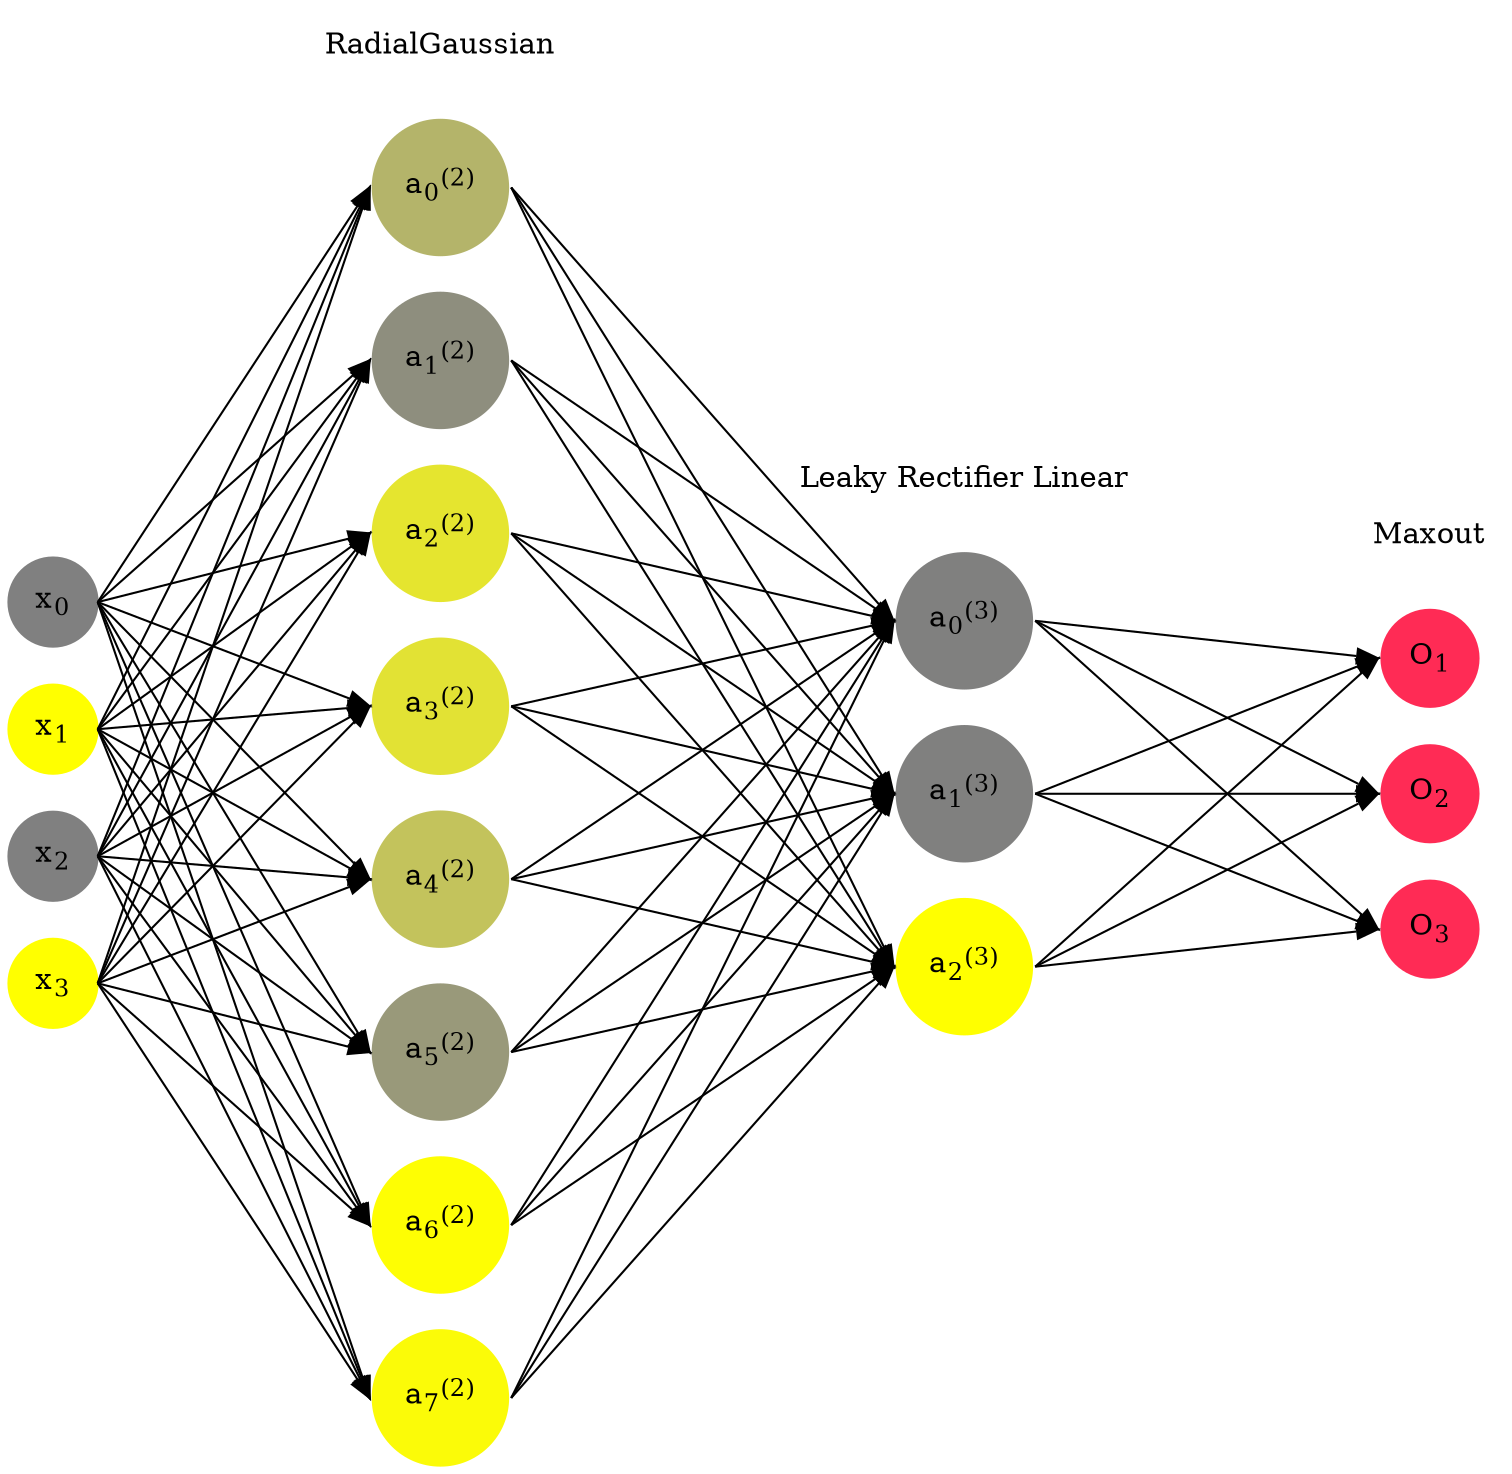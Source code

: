 digraph G {
	rankdir = LR;
	splines=false;
	edge[style=invis];
	ranksep= 1.4;
	{
	node [shape=circle, color="0.1667, 0.0, 0.5", style=filled, fillcolor="0.1667, 0.0, 0.5"];
	x0 [label=<x<sub>0</sub>>];
	}
	{
	node [shape=circle, color="0.1667, 1.0, 1.0", style=filled, fillcolor="0.1667, 1.0, 1.0"];
	x1 [label=<x<sub>1</sub>>];
	}
	{
	node [shape=circle, color="0.1667, 0.0, 0.5", style=filled, fillcolor="0.1667, 0.0, 0.5"];
	x2 [label=<x<sub>2</sub>>];
	}
	{
	node [shape=circle, color="0.1667, 1.0, 1.0", style=filled, fillcolor="0.1667, 1.0, 1.0"];
	x3 [label=<x<sub>3</sub>>];
	}
	{
	node [shape=circle, color="0.1667, 0.410859, 0.705429", style=filled, fillcolor="0.1667, 0.410859, 0.705429"];
	a02 [label=<a<sub>0</sub><sup>(2)</sup>>];
	}
	{
	node [shape=circle, color="0.1667, 0.115795, 0.557898", style=filled, fillcolor="0.1667, 0.115795, 0.557898"];
	a12 [label=<a<sub>1</sub><sup>(2)</sup>>];
	}
	{
	node [shape=circle, color="0.1667, 0.790812, 0.895406", style=filled, fillcolor="0.1667, 0.790812, 0.895406"];
	a22 [label=<a<sub>2</sub><sup>(2)</sup>>];
	}
	{
	node [shape=circle, color="0.1667, 0.768624, 0.884312", style=filled, fillcolor="0.1667, 0.768624, 0.884312"];
	a32 [label=<a<sub>3</sub><sup>(2)</sup>>];
	}
	{
	node [shape=circle, color="0.1667, 0.525213, 0.762606", style=filled, fillcolor="0.1667, 0.525213, 0.762606"];
	a42 [label=<a<sub>4</sub><sup>(2)</sup>>];
	}
	{
	node [shape=circle, color="0.1667, 0.199840, 0.599920", style=filled, fillcolor="0.1667, 0.199840, 0.599920"];
	a52 [label=<a<sub>5</sub><sup>(2)</sup>>];
	}
	{
	node [shape=circle, color="0.1667, 0.985020, 0.992510", style=filled, fillcolor="0.1667, 0.985020, 0.992510"];
	a62 [label=<a<sub>6</sub><sup>(2)</sup>>];
	}
	{
	node [shape=circle, color="0.1667, 0.964802, 0.982401", style=filled, fillcolor="0.1667, 0.964802, 0.982401"];
	a72 [label=<a<sub>7</sub><sup>(2)</sup>>];
	}
	{
	node [shape=circle, color="0.1667, 0.003652, 0.501826", style=filled, fillcolor="0.1667, 0.003652, 0.501826"];
	a03 [label=<a<sub>0</sub><sup>(3)</sup>>];
	}
	{
	node [shape=circle, color="0.1667, 0.001332, 0.500666", style=filled, fillcolor="0.1667, 0.001332, 0.500666"];
	a13 [label=<a<sub>1</sub><sup>(3)</sup>>];
	}
	{
	node [shape=circle, color="0.1667, 1.399672, 1.199836", style=filled, fillcolor="0.1667, 1.399672, 1.199836"];
	a23 [label=<a<sub>2</sub><sup>(3)</sup>>];
	}
	{
	node [shape=circle, color="0.9667, 0.83, 1.0", style=filled, fillcolor="0.9667, 0.83, 1.0"];
	O1 [label=<O<sub>1</sub>>];
	}
	{
	node [shape=circle, color="0.9667, 0.83, 1.0", style=filled, fillcolor="0.9667, 0.83, 1.0"];
	O2 [label=<O<sub>2</sub>>];
	}
	{
	node [shape=circle, color="0.9667, 0.83, 1.0", style=filled, fillcolor="0.9667, 0.83, 1.0"];
	O3 [label=<O<sub>3</sub>>];
	}
	{
	rank=same;
	x0->x1->x2->x3;
	}
	{
	rank=same;
	a02->a12->a22->a32->a42->a52->a62->a72;
	}
	{
	rank=same;
	a03->a13->a23;
	}
	{
	rank=same;
	O1->O2->O3;
	}
	l1 [shape=plaintext,label="RadialGaussian"];
	l1->a02;
	{rank=same; l1;a02};
	l2 [shape=plaintext,label="Leaky Rectifier Linear"];
	l2->a03;
	{rank=same; l2;a03};
	l3 [shape=plaintext,label="Maxout"];
	l3->O1;
	{rank=same; l3;O1};
edge[style=solid, tailport=e, headport=w];
	{x0;x1;x2;x3} -> {a02;a12;a22;a32;a42;a52;a62;a72};
	{a02;a12;a22;a32;a42;a52;a62;a72} -> {a03;a13;a23};
	{a03;a13;a23} -> {O1,O2,O3};
}